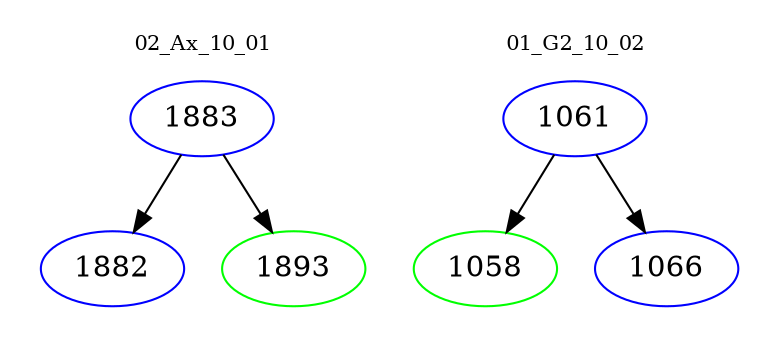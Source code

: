 digraph{
subgraph cluster_0 {
color = white
label = "02_Ax_10_01";
fontsize=10;
T0_1883 [label="1883", color="blue"]
T0_1883 -> T0_1882 [color="black"]
T0_1882 [label="1882", color="blue"]
T0_1883 -> T0_1893 [color="black"]
T0_1893 [label="1893", color="green"]
}
subgraph cluster_1 {
color = white
label = "01_G2_10_02";
fontsize=10;
T1_1061 [label="1061", color="blue"]
T1_1061 -> T1_1058 [color="black"]
T1_1058 [label="1058", color="green"]
T1_1061 -> T1_1066 [color="black"]
T1_1066 [label="1066", color="blue"]
}
}

